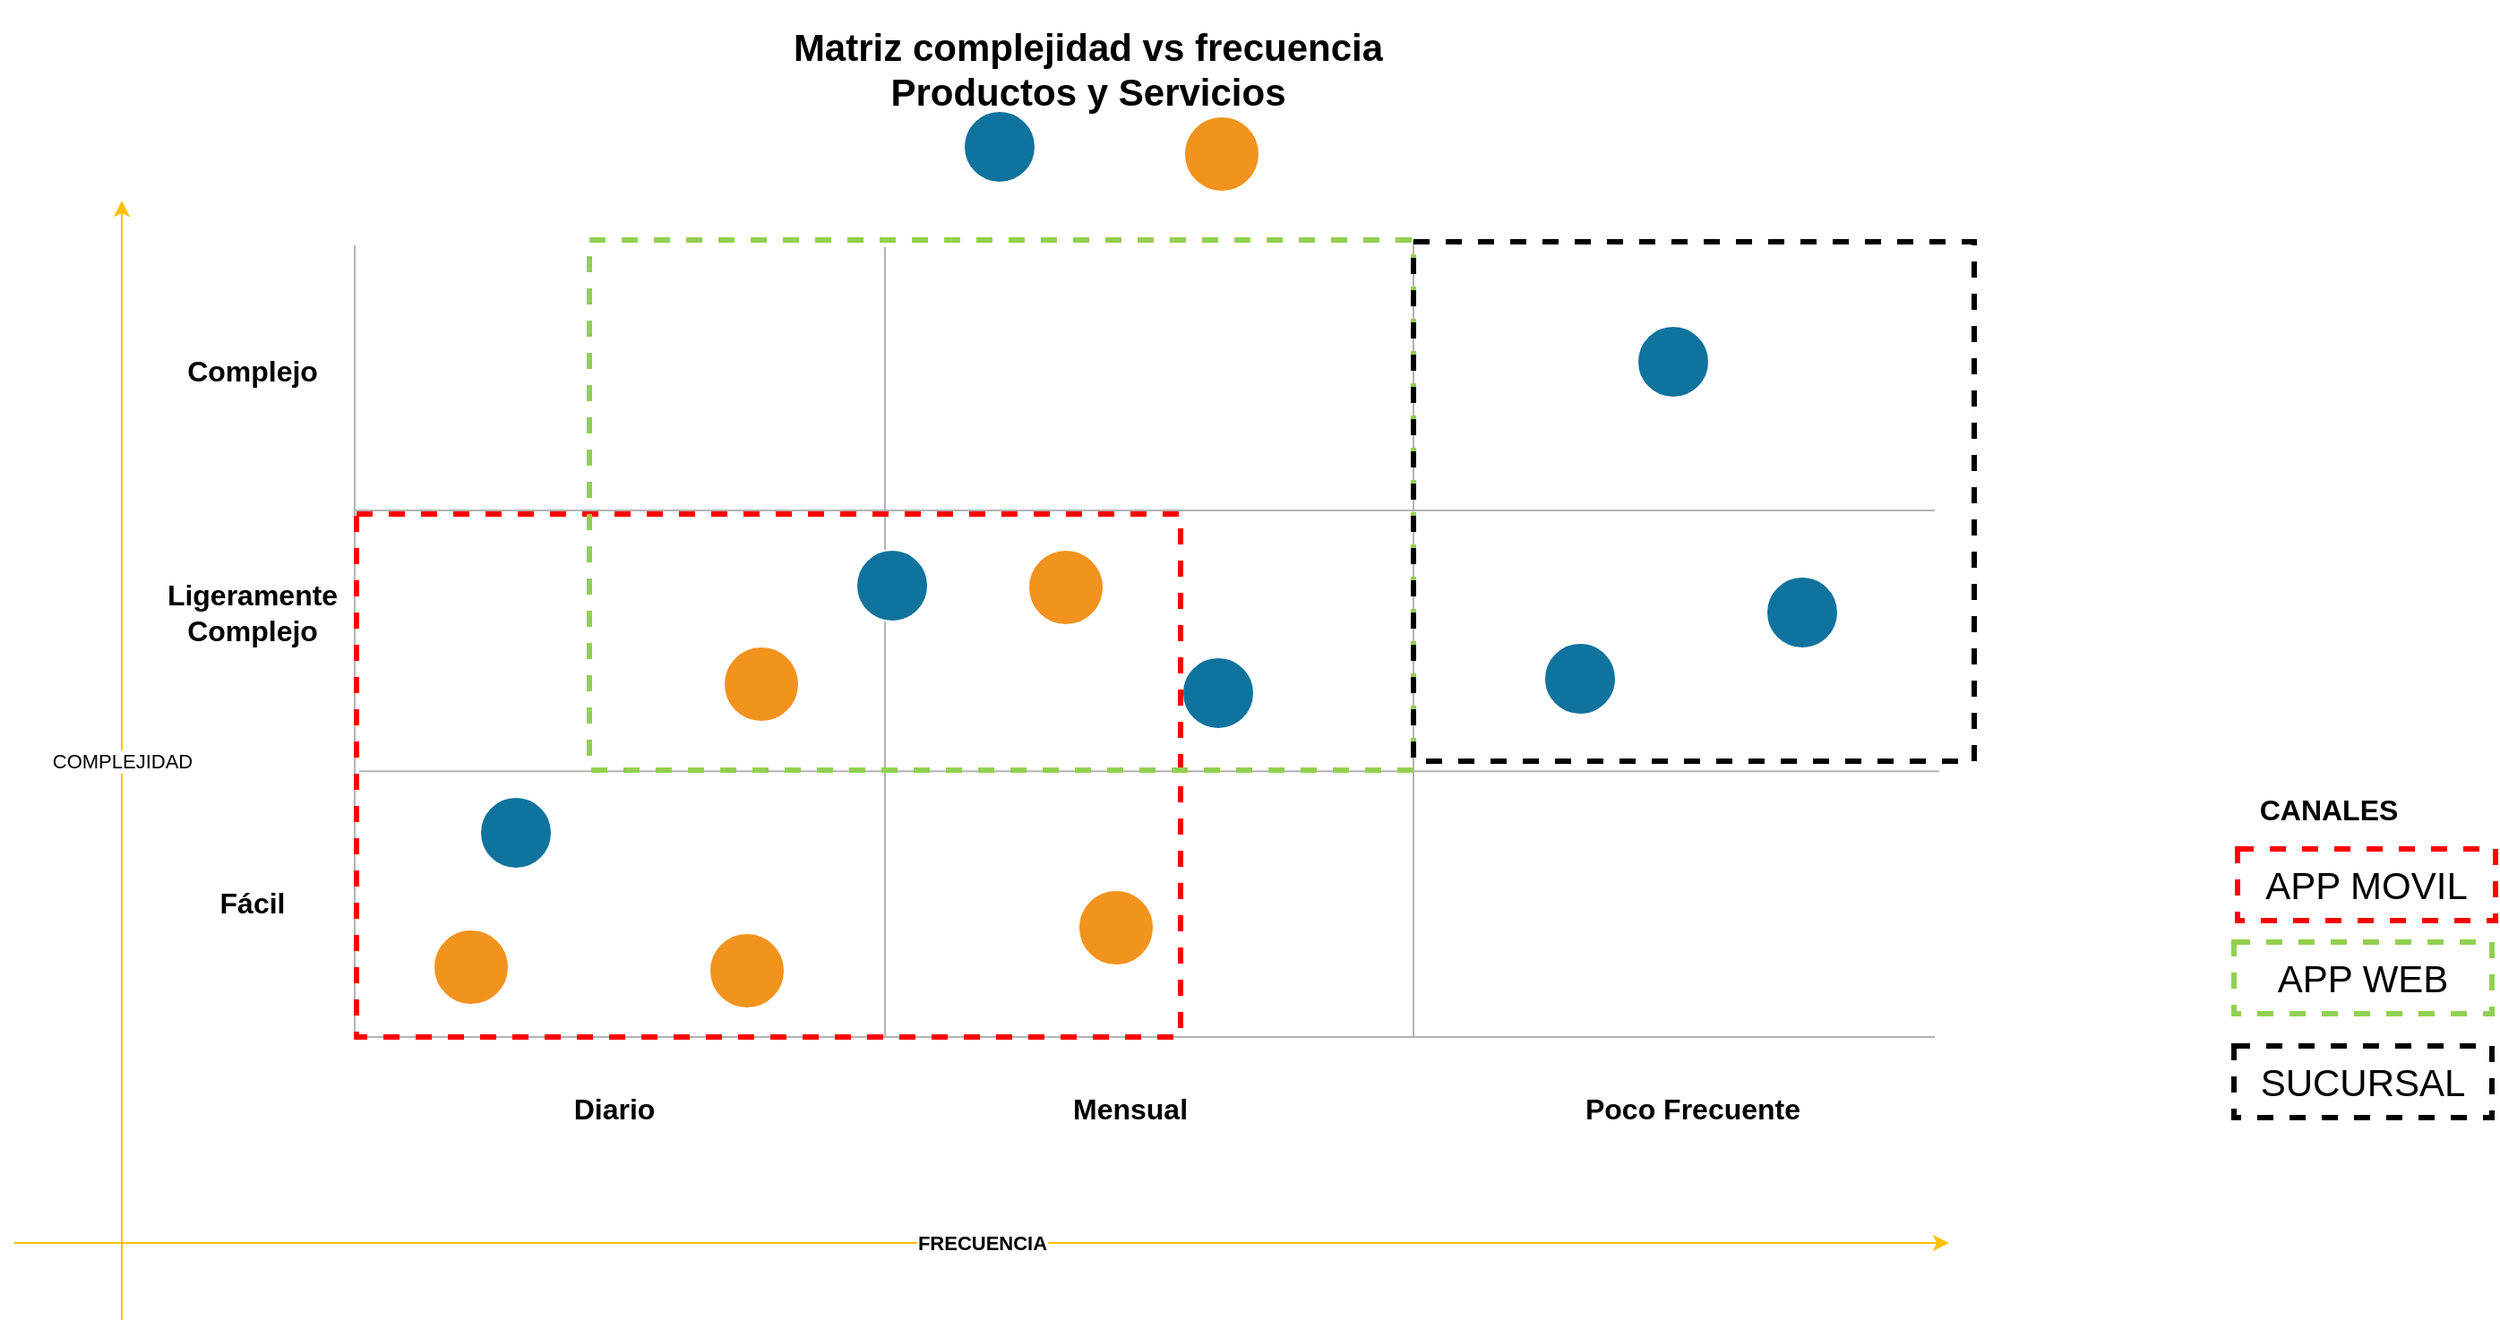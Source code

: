 <mxfile version="12.9.6" type="github" pages="2"><diagram id="OyNsh--k5qurNnBoRfTc" name="Page-1"><mxGraphModel dx="4170" dy="1403" grid="0" gridSize="10" guides="1" tooltips="1" connect="1" arrows="1" fold="1" page="0" pageScale="1" pageWidth="850" pageHeight="1100" math="0" shadow="0"><root><mxCell id="0"/><mxCell id="2hpgXGY0fOGIeNok8781-3" value="LAYER0" style="locked=1;" parent="0"/><mxCell id="2hpgXGY0fOGIeNok8781-22" value="" style="endArrow=none;html=1;entryX=0;entryY=0;entryDx=0;entryDy=0;exitX=0;exitY=1;exitDx=0;exitDy=0;fillColor=#f5f5f5;strokeColor=#B3B3B3;" edge="1" parent="2hpgXGY0fOGIeNok8781-3"><mxGeometry width="50" height="50" relative="1" as="geometry"><mxPoint x="-1485" y="515" as="sourcePoint"/><mxPoint x="-1485.0" y="73" as="targetPoint"/></mxGeometry></mxCell><mxCell id="2hpgXGY0fOGIeNok8781-23" value="" style="endArrow=none;html=1;entryX=1;entryY=1;entryDx=0;entryDy=0;fillColor=#f5f5f5;strokeColor=#B3B3B3;" edge="1" parent="2hpgXGY0fOGIeNok8781-3"><mxGeometry width="50" height="50" relative="1" as="geometry"><mxPoint x="-1485" y="515" as="sourcePoint"/><mxPoint x="-603" y="515" as="targetPoint"/></mxGeometry></mxCell><mxCell id="2hpgXGY0fOGIeNok8781-24" value="" style="endArrow=none;html=1;fillColor=#f5f5f5;strokeColor=#B3B3B3;" edge="1" parent="2hpgXGY0fOGIeNok8781-3"><mxGeometry width="50" height="50" relative="1" as="geometry"><mxPoint x="-894.0" y="515" as="sourcePoint"/><mxPoint x="-894.0" y="70" as="targetPoint"/></mxGeometry></mxCell><mxCell id="2hpgXGY0fOGIeNok8781-25" value="" style="endArrow=none;html=1;entryX=1;entryY=1;entryDx=0;entryDy=0;fillColor=#f5f5f5;strokeColor=#B3B3B3;" edge="1" parent="2hpgXGY0fOGIeNok8781-3"><mxGeometry width="50" height="50" relative="1" as="geometry"><mxPoint x="-1482.5" y="366.57" as="sourcePoint"/><mxPoint x="-600.5" y="366.57" as="targetPoint"/></mxGeometry></mxCell><mxCell id="2hpgXGY0fOGIeNok8781-26" value="" style="endArrow=none;html=1;entryX=1;entryY=1;entryDx=0;entryDy=0;fillColor=#f5f5f5;strokeColor=#B3B3B3;" edge="1" parent="2hpgXGY0fOGIeNok8781-3"><mxGeometry width="50" height="50" relative="1" as="geometry"><mxPoint x="-1485" y="221" as="sourcePoint"/><mxPoint x="-603" y="221" as="targetPoint"/></mxGeometry></mxCell><mxCell id="2hpgXGY0fOGIeNok8781-27" value="" style="endArrow=none;html=1;fillColor=#f5f5f5;strokeColor=#B3B3B3;" edge="1" parent="2hpgXGY0fOGIeNok8781-3"><mxGeometry width="50" height="50" relative="1" as="geometry"><mxPoint x="-1189.0" y="515" as="sourcePoint"/><mxPoint x="-1189.0" y="74" as="targetPoint"/></mxGeometry></mxCell><mxCell id="2hpgXGY0fOGIeNok8781-28" value="FRECUENCIA" style="endArrow=classic;html=1;strokeColor=#FFC000;fontStyle=1;fillColor=#fff2cc;rounded=1;" edge="1" parent="2hpgXGY0fOGIeNok8781-3"><mxGeometry width="50" height="50" relative="1" as="geometry"><mxPoint x="-1675" y="630" as="sourcePoint"/><mxPoint x="-595" y="630" as="targetPoint"/></mxGeometry></mxCell><mxCell id="2hpgXGY0fOGIeNok8781-30" value="COMPLEJIDAD" style="endArrow=classic;html=1;strokeColor=#FFC000;" edge="1" parent="2hpgXGY0fOGIeNok8781-3"><mxGeometry width="50" height="50" relative="1" as="geometry"><mxPoint x="-1615" y="673" as="sourcePoint"/><mxPoint x="-1615" y="48" as="targetPoint"/></mxGeometry></mxCell><mxCell id="2hpgXGY0fOGIeNok8781-38" value="Fácil" style="text;html=1;strokeColor=none;fillColor=none;align=center;verticalAlign=middle;whiteSpace=wrap;rounded=0;fontSize=16;fontStyle=1" vertex="1" parent="2hpgXGY0fOGIeNok8781-3"><mxGeometry x="-1562" y="430" width="40" height="20" as="geometry"/></mxCell><mxCell id="2hpgXGY0fOGIeNok8781-39" value="Ligeramente&lt;br&gt;Complejo" style="text;html=1;strokeColor=none;fillColor=none;align=center;verticalAlign=middle;whiteSpace=wrap;rounded=0;fontSize=16;fontStyle=1" vertex="1" parent="2hpgXGY0fOGIeNok8781-3"><mxGeometry x="-1562" y="268" width="40" height="20" as="geometry"/></mxCell><mxCell id="2hpgXGY0fOGIeNok8781-40" value="Complejo" style="text;html=1;strokeColor=none;fillColor=none;align=center;verticalAlign=middle;whiteSpace=wrap;rounded=0;fontSize=16;fontStyle=1" vertex="1" parent="2hpgXGY0fOGIeNok8781-3"><mxGeometry x="-1562" y="133" width="40" height="20" as="geometry"/></mxCell><mxCell id="2hpgXGY0fOGIeNok8781-41" value="Diario" style="text;html=1;strokeColor=none;fillColor=none;align=center;verticalAlign=middle;whiteSpace=wrap;rounded=0;fontSize=16;fontStyle=1" vertex="1" parent="2hpgXGY0fOGIeNok8781-3"><mxGeometry x="-1360" y="545" width="40" height="20" as="geometry"/></mxCell><mxCell id="2hpgXGY0fOGIeNok8781-42" value="Mensual" style="text;html=1;strokeColor=none;fillColor=none;align=center;verticalAlign=middle;whiteSpace=wrap;rounded=0;fontSize=16;fontStyle=1" vertex="1" parent="2hpgXGY0fOGIeNok8781-3"><mxGeometry x="-1072" y="545" width="40" height="20" as="geometry"/></mxCell><mxCell id="2hpgXGY0fOGIeNok8781-44" value="Poco Frecuente" style="text;html=1;strokeColor=none;fillColor=none;align=center;verticalAlign=middle;whiteSpace=wrap;rounded=0;fontSize=16;fontStyle=1" vertex="1" parent="2hpgXGY0fOGIeNok8781-3"><mxGeometry x="-804" y="545" width="132" height="20" as="geometry"/></mxCell><mxCell id="2hpgXGY0fOGIeNok8781-47" value="&lt;h1 style=&quot;font-size: 21px;&quot;&gt;Matriz complejidad vs frecuencia&lt;br style=&quot;font-size: 21px;&quot;&gt;Productos y Servicios&lt;/h1&gt;" style="text;html=1;strokeColor=none;fillColor=none;spacing=5;spacingTop=-20;whiteSpace=wrap;overflow=hidden;rounded=0;fontSize=21;align=center;" vertex="1" parent="2hpgXGY0fOGIeNok8781-3"><mxGeometry x="-1599" y="-54" width="1047" height="65" as="geometry"/></mxCell><mxCell id="2hpgXGY0fOGIeNok8781-74" value="" style="ellipse;whiteSpace=wrap;html=1;aspect=fixed;fontSize=21;align=center;fillColor=#10739E;strokeColor=#FFFFFF;" vertex="1" parent="2hpgXGY0fOGIeNok8781-3"><mxGeometry x="-1145" y="-2" width="40" height="40" as="geometry"/></mxCell><mxCell id="2hpgXGY0fOGIeNok8781-75" value="" style="ellipse;whiteSpace=wrap;html=1;aspect=fixed;fontSize=21;align=center;fillColor=#F2931E;strokeColor=#FFFFFF;" vertex="1" parent="2hpgXGY0fOGIeNok8781-3"><mxGeometry x="-1022" y="1" width="42" height="42" as="geometry"/></mxCell><mxCell id="1" value="LAYER1 PRODUCTOS" style="locked=1;" parent="0"/><mxCell id="2hpgXGY0fOGIeNok8781-78" value="" style="ellipse;whiteSpace=wrap;html=1;aspect=fixed;fontSize=21;align=center;fillColor=#10739E;strokeColor=#FFFFFF;" vertex="1" parent="1"><mxGeometry x="-1415" y="381" width="40" height="40" as="geometry"/></mxCell><mxCell id="2hpgXGY0fOGIeNok8781-79" value="" style="ellipse;whiteSpace=wrap;html=1;aspect=fixed;fontSize=21;align=center;fillColor=#10739E;strokeColor=#FFFFFF;" vertex="1" parent="1"><mxGeometry x="-1023" y="303" width="40" height="40" as="geometry"/></mxCell><mxCell id="X2TsnZrhrRcIWKkLRtP7-6" value="" style="ellipse;whiteSpace=wrap;html=1;aspect=fixed;fontSize=21;align=center;fillColor=#10739E;strokeColor=#FFFFFF;" vertex="1" parent="1"><mxGeometry x="-821" y="295" width="40" height="40" as="geometry"/></mxCell><mxCell id="X2TsnZrhrRcIWKkLRtP7-8" value="" style="ellipse;whiteSpace=wrap;html=1;aspect=fixed;fontSize=21;align=center;fillColor=#10739E;strokeColor=#FFFFFF;" vertex="1" parent="1"><mxGeometry x="-697" y="258" width="40" height="40" as="geometry"/></mxCell><mxCell id="X2TsnZrhrRcIWKkLRtP7-10" value="" style="ellipse;whiteSpace=wrap;html=1;aspect=fixed;fontSize=21;align=center;fillColor=#10739E;strokeColor=#FFFFFF;" vertex="1" parent="1"><mxGeometry x="-769" y="118" width="40" height="40" as="geometry"/></mxCell><mxCell id="2hpgXGY0fOGIeNok8781-80" value="" style="ellipse;whiteSpace=wrap;html=1;aspect=fixed;fontSize=21;align=center;fillColor=#10739E;strokeColor=#FFFFFF;" vertex="1" parent="1"><mxGeometry x="-1205" y="243" width="40" height="40" as="geometry"/></mxCell><mxCell id="X2TsnZrhrRcIWKkLRtP7-12" value="LAYER2 PRODUCTOS" style="locked=1;" parent="0"/><mxCell id="Enix0xuKx3BCOAvR4LcC-1" value="" style="ellipse;whiteSpace=wrap;html=1;aspect=fixed;fontSize=21;align=center;fillColor=#F2931E;strokeColor=#FFFFFF;" vertex="1" parent="X2TsnZrhrRcIWKkLRtP7-12"><mxGeometry x="-1287" y="457" width="42" height="42" as="geometry"/></mxCell><mxCell id="Enix0xuKx3BCOAvR4LcC-4" value="" style="ellipse;whiteSpace=wrap;html=1;aspect=fixed;fontSize=21;align=center;fillColor=#F2931E;strokeColor=#FFFFFF;" vertex="1" parent="X2TsnZrhrRcIWKkLRtP7-12"><mxGeometry x="-1279" y="297" width="42" height="42" as="geometry"/></mxCell><mxCell id="Enix0xuKx3BCOAvR4LcC-6" value="" style="ellipse;whiteSpace=wrap;html=1;aspect=fixed;fontSize=21;align=center;fillColor=#F2931E;strokeColor=#FFFFFF;" vertex="1" parent="X2TsnZrhrRcIWKkLRtP7-12"><mxGeometry x="-1109" y="243" width="42" height="42" as="geometry"/></mxCell><mxCell id="Enix0xuKx3BCOAvR4LcC-8" value="" style="ellipse;whiteSpace=wrap;html=1;aspect=fixed;fontSize=21;align=center;fillColor=#F2931E;strokeColor=#FFFFFF;" vertex="1" parent="X2TsnZrhrRcIWKkLRtP7-12"><mxGeometry x="-1081" y="433" width="42" height="42" as="geometry"/></mxCell><mxCell id="Enix0xuKx3BCOAvR4LcC-2" value="" style="ellipse;whiteSpace=wrap;html=1;aspect=fixed;fontSize=21;align=center;fillColor=#F2931E;strokeColor=#FFFFFF;" vertex="1" parent="X2TsnZrhrRcIWKkLRtP7-12"><mxGeometry x="-1441" y="455" width="42" height="42" as="geometry"/></mxCell><mxCell id="Enix0xuKx3BCOAvR4LcC-12" value="LAYER3 CANALES" style="locked=1;" parent="0"/><mxCell id="UJ8OHekfqt_7EnXghhcH-1" value="APP MOVIL" style="rounded=0;whiteSpace=wrap;html=1;fontSize=21;align=center;dashed=1;strokeColor=#FF0000;strokeWidth=3;" vertex="1" parent="Enix0xuKx3BCOAvR4LcC-12"><mxGeometry x="-434" y="410" width="144" height="40" as="geometry"/></mxCell><mxCell id="UJ8OHekfqt_7EnXghhcH-2" value="CANALES" style="text;html=1;strokeColor=none;fillColor=none;align=center;verticalAlign=middle;whiteSpace=wrap;rounded=0;fontSize=16;fontStyle=1" vertex="1" parent="Enix0xuKx3BCOAvR4LcC-12"><mxGeometry x="-436" y="378" width="106" height="20" as="geometry"/></mxCell><mxCell id="UJ8OHekfqt_7EnXghhcH-3" value="APP WEB" style="rounded=0;whiteSpace=wrap;html=1;fontSize=21;align=center;dashed=1;strokeColor=#92D050;strokeWidth=3;" vertex="1" parent="Enix0xuKx3BCOAvR4LcC-12"><mxGeometry x="-436" y="462" width="144" height="40" as="geometry"/></mxCell><mxCell id="UJ8OHekfqt_7EnXghhcH-4" value="SUCURSAL" style="rounded=0;whiteSpace=wrap;html=1;fontSize=21;align=center;dashed=1;strokeColor=#000000;strokeWidth=3;" vertex="1" parent="Enix0xuKx3BCOAvR4LcC-12"><mxGeometry x="-436" y="520" width="144" height="40" as="geometry"/></mxCell><mxCell id="UJ8OHekfqt_7EnXghhcH-5" value="LAYER4 MOVIL" style="locked=1;" parent="0"/><mxCell id="CANrdFNa0iykRNz3ZFTs-1" value="" style="rounded=0;whiteSpace=wrap;html=1;fontSize=21;align=center;dashed=1;strokeColor=#FF0000;strokeWidth=3;fillColor=none;" vertex="1" parent="UJ8OHekfqt_7EnXghhcH-5"><mxGeometry x="-1484" y="223" width="460" height="292" as="geometry"/></mxCell><mxCell id="CANrdFNa0iykRNz3ZFTs-2" value="LAYER5 WEB" style="locked=1;" parent="0"/><mxCell id="tn3DjiJpU9mSmHPQNSRq-1" value="" style="rounded=0;whiteSpace=wrap;html=1;fontSize=21;align=center;dashed=1;strokeColor=#92D050;strokeWidth=3;fillColor=none;" vertex="1" parent="CANrdFNa0iykRNz3ZFTs-2"><mxGeometry x="-1354" y="70" width="460" height="296" as="geometry"/></mxCell><mxCell id="tn3DjiJpU9mSmHPQNSRq-2" value="LAYER6 SUCURSAL" style="locked=1;" parent="0"/><mxCell id="c--hLTO7uBoseUiB5QPU-2" value="" style="whiteSpace=wrap;html=1;dashed=1;strokeColor=#000000;strokeWidth=3;fillColor=none;fontSize=21;align=center;" vertex="1" parent="tn3DjiJpU9mSmHPQNSRq-2"><mxGeometry x="-894" y="71" width="313" height="290" as="geometry"/></mxCell></root></mxGraphModel></diagram><diagram id="QoTJjFDBcA-3pvKi92sF" name="Page-2"><mxGraphModel dx="1718" dy="401" grid="1" gridSize="10" guides="1" tooltips="1" connect="1" arrows="1" fold="1" page="1" pageScale="1" pageWidth="850" pageHeight="1100" math="0" shadow="0"><root><mxCell id="Vmzs1KW9WNW-NoAj-t1p-0"/><mxCell id="Vmzs1KW9WNW-NoAj-t1p-1" parent="Vmzs1KW9WNW-NoAj-t1p-0"/><mxCell id="EQYv2k2lJ34h0bSicG-8-0" value="APP MOVIL" style="rounded=0;whiteSpace=wrap;html=1;fontSize=21;align=center;dashed=1;strokeColor=#FF0000;strokeWidth=4;" vertex="1" parent="Vmzs1KW9WNW-NoAj-t1p-1"><mxGeometry x="-434" y="410" width="144" height="40" as="geometry"/></mxCell><mxCell id="EQYv2k2lJ34h0bSicG-8-1" value="CANALES" style="text;html=1;strokeColor=none;fillColor=none;align=center;verticalAlign=middle;whiteSpace=wrap;rounded=0;fontSize=16;fontStyle=1" vertex="1" parent="Vmzs1KW9WNW-NoAj-t1p-1"><mxGeometry x="-436" y="378" width="106" height="20" as="geometry"/></mxCell><mxCell id="EQYv2k2lJ34h0bSicG-8-2" value="APP WEB" style="rounded=0;whiteSpace=wrap;html=1;fontSize=21;align=center;dashed=1;strokeColor=#92D050;strokeWidth=4;" vertex="1" parent="Vmzs1KW9WNW-NoAj-t1p-1"><mxGeometry x="-436" y="462" width="144" height="40" as="geometry"/></mxCell><mxCell id="EQYv2k2lJ34h0bSicG-8-3" value="SUCURSAL" style="rounded=0;whiteSpace=wrap;html=1;fontSize=21;align=center;dashed=1;strokeColor=#CCE5FF;strokeWidth=4;" vertex="1" parent="Vmzs1KW9WNW-NoAj-t1p-1"><mxGeometry x="-436" y="520" width="144" height="40" as="geometry"/></mxCell></root></mxGraphModel></diagram></mxfile>